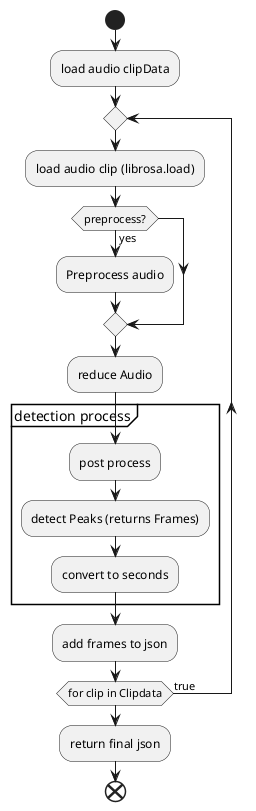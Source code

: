 @startuml "Audio Analysis Process"
start

:load audio clipData;
repeat
:load audio clip (librosa.load);
if (preprocess?) then (yes)
    :Preprocess audio;
endif
:reduce Audio;
group "detection process"
    :post process;
    :detect Peaks (returns Frames);
    :convert to seconds;
end group

:add frames to json;
repeat while (for clip in Clipdata) is (true)

:return final json;
end

@enduml